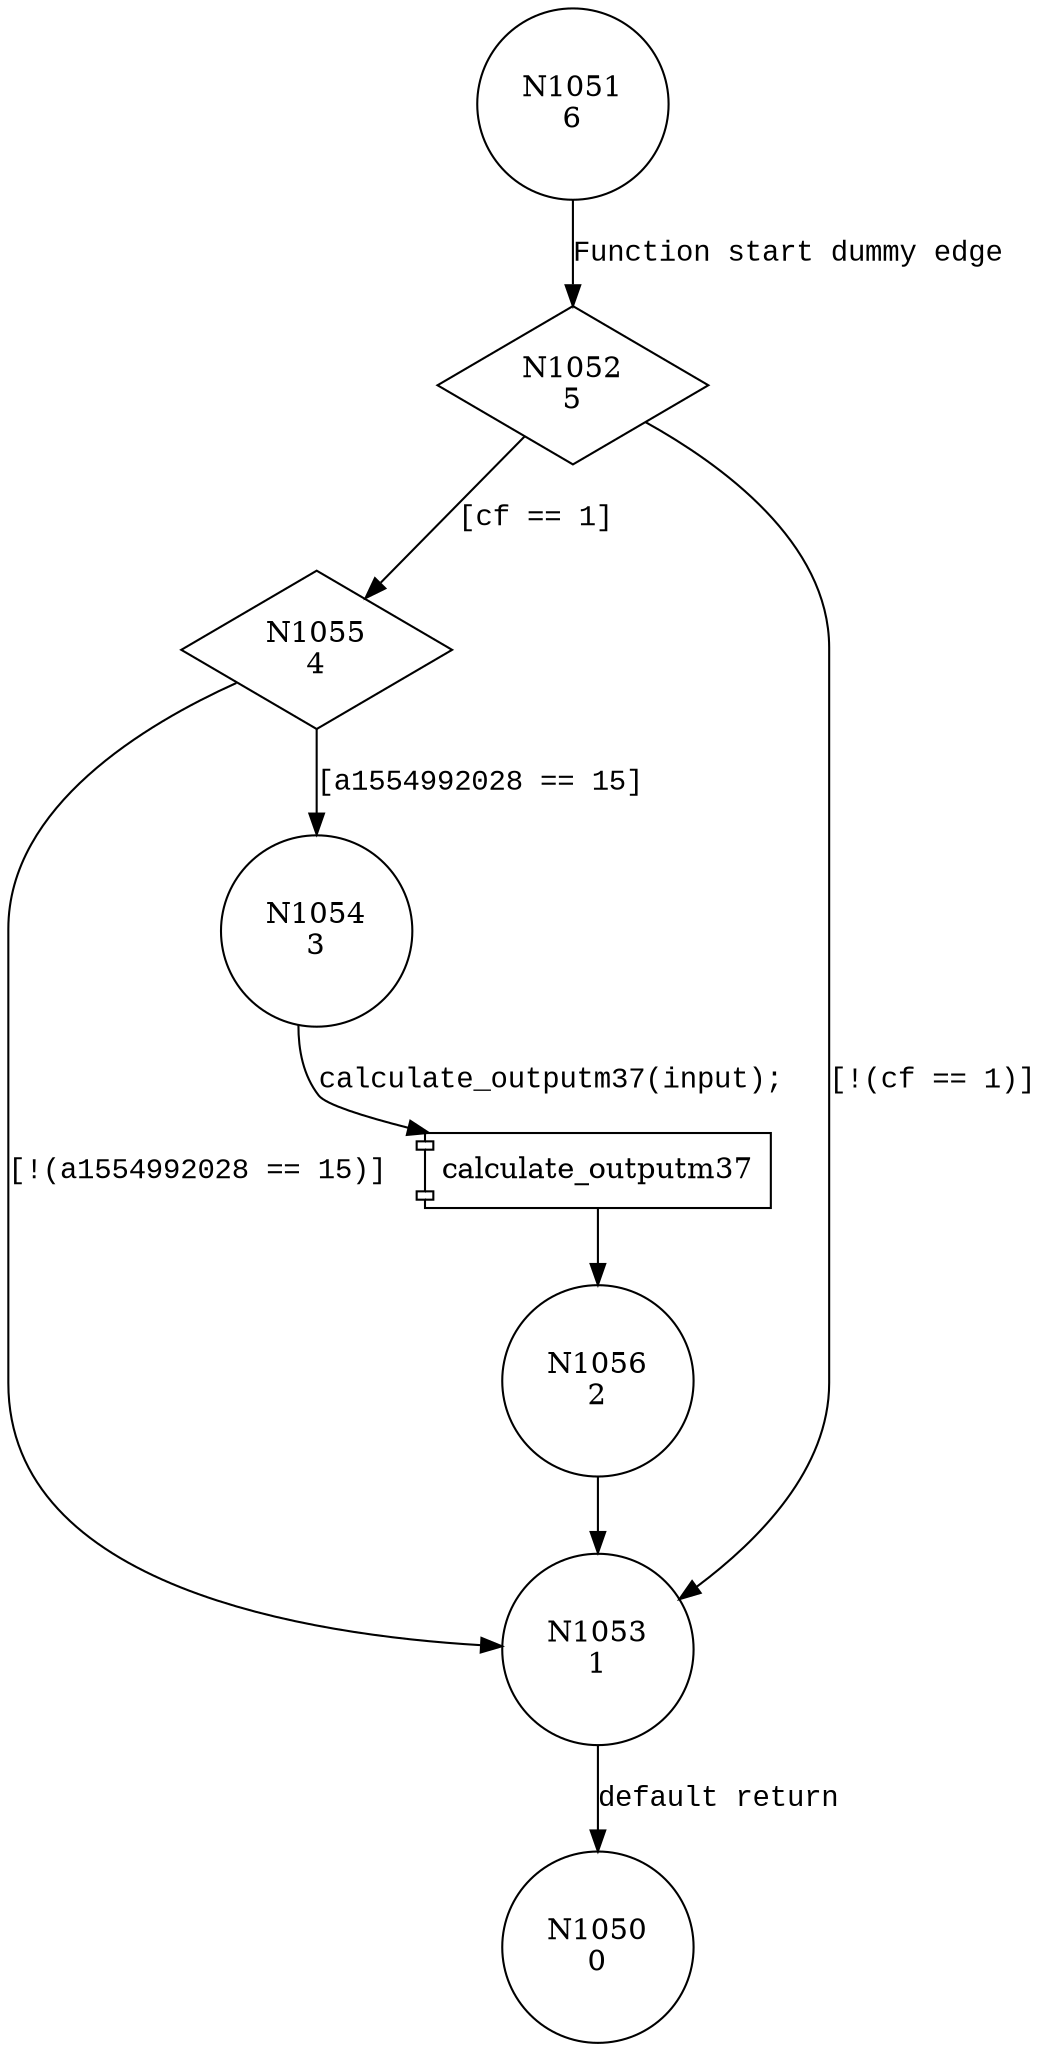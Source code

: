 digraph calculate_outputm1 {
1051 [shape="circle" label="N1051\n6"]
1052 [shape="diamond" label="N1052\n5"]
1055 [shape="diamond" label="N1055\n4"]
1053 [shape="circle" label="N1053\n1"]
1050 [shape="circle" label="N1050\n0"]
1054 [shape="circle" label="N1054\n3"]
1056 [shape="circle" label="N1056\n2"]
1051 -> 1052 [label="Function start dummy edge" fontname="Courier New"]
1052 -> 1055 [label="[cf == 1]" fontname="Courier New"]
1052 -> 1053 [label="[!(cf == 1)]" fontname="Courier New"]
1053 -> 1050 [label="default return" fontname="Courier New"]
1055 -> 1054 [label="[a1554992028 == 15]" fontname="Courier New"]
1055 -> 1053 [label="[!(a1554992028 == 15)]" fontname="Courier New"]
100201 [shape="component" label="calculate_outputm37"]
1054 -> 100201 [label="calculate_outputm37(input);" fontname="Courier New"]
100201 -> 1056 [label="" fontname="Courier New"]
1056 -> 1053 [label="" fontname="Courier New"]
}